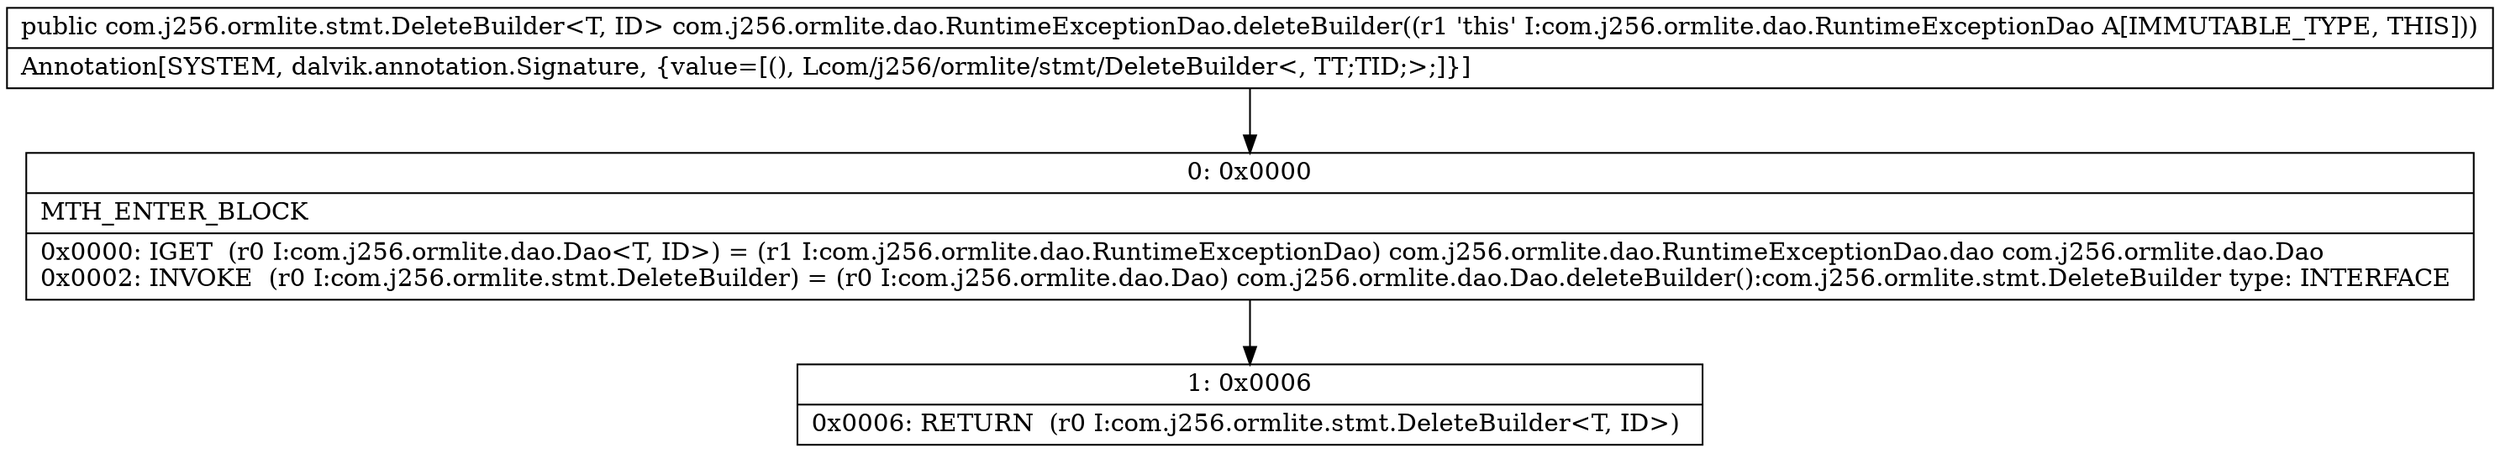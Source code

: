digraph "CFG forcom.j256.ormlite.dao.RuntimeExceptionDao.deleteBuilder()Lcom\/j256\/ormlite\/stmt\/DeleteBuilder;" {
Node_0 [shape=record,label="{0\:\ 0x0000|MTH_ENTER_BLOCK\l|0x0000: IGET  (r0 I:com.j256.ormlite.dao.Dao\<T, ID\>) = (r1 I:com.j256.ormlite.dao.RuntimeExceptionDao) com.j256.ormlite.dao.RuntimeExceptionDao.dao com.j256.ormlite.dao.Dao \l0x0002: INVOKE  (r0 I:com.j256.ormlite.stmt.DeleteBuilder) = (r0 I:com.j256.ormlite.dao.Dao) com.j256.ormlite.dao.Dao.deleteBuilder():com.j256.ormlite.stmt.DeleteBuilder type: INTERFACE \l}"];
Node_1 [shape=record,label="{1\:\ 0x0006|0x0006: RETURN  (r0 I:com.j256.ormlite.stmt.DeleteBuilder\<T, ID\>) \l}"];
MethodNode[shape=record,label="{public com.j256.ormlite.stmt.DeleteBuilder\<T, ID\> com.j256.ormlite.dao.RuntimeExceptionDao.deleteBuilder((r1 'this' I:com.j256.ormlite.dao.RuntimeExceptionDao A[IMMUTABLE_TYPE, THIS]))  | Annotation[SYSTEM, dalvik.annotation.Signature, \{value=[(), Lcom\/j256\/ormlite\/stmt\/DeleteBuilder\<, TT;TID;\>;]\}]\l}"];
MethodNode -> Node_0;
Node_0 -> Node_1;
}

